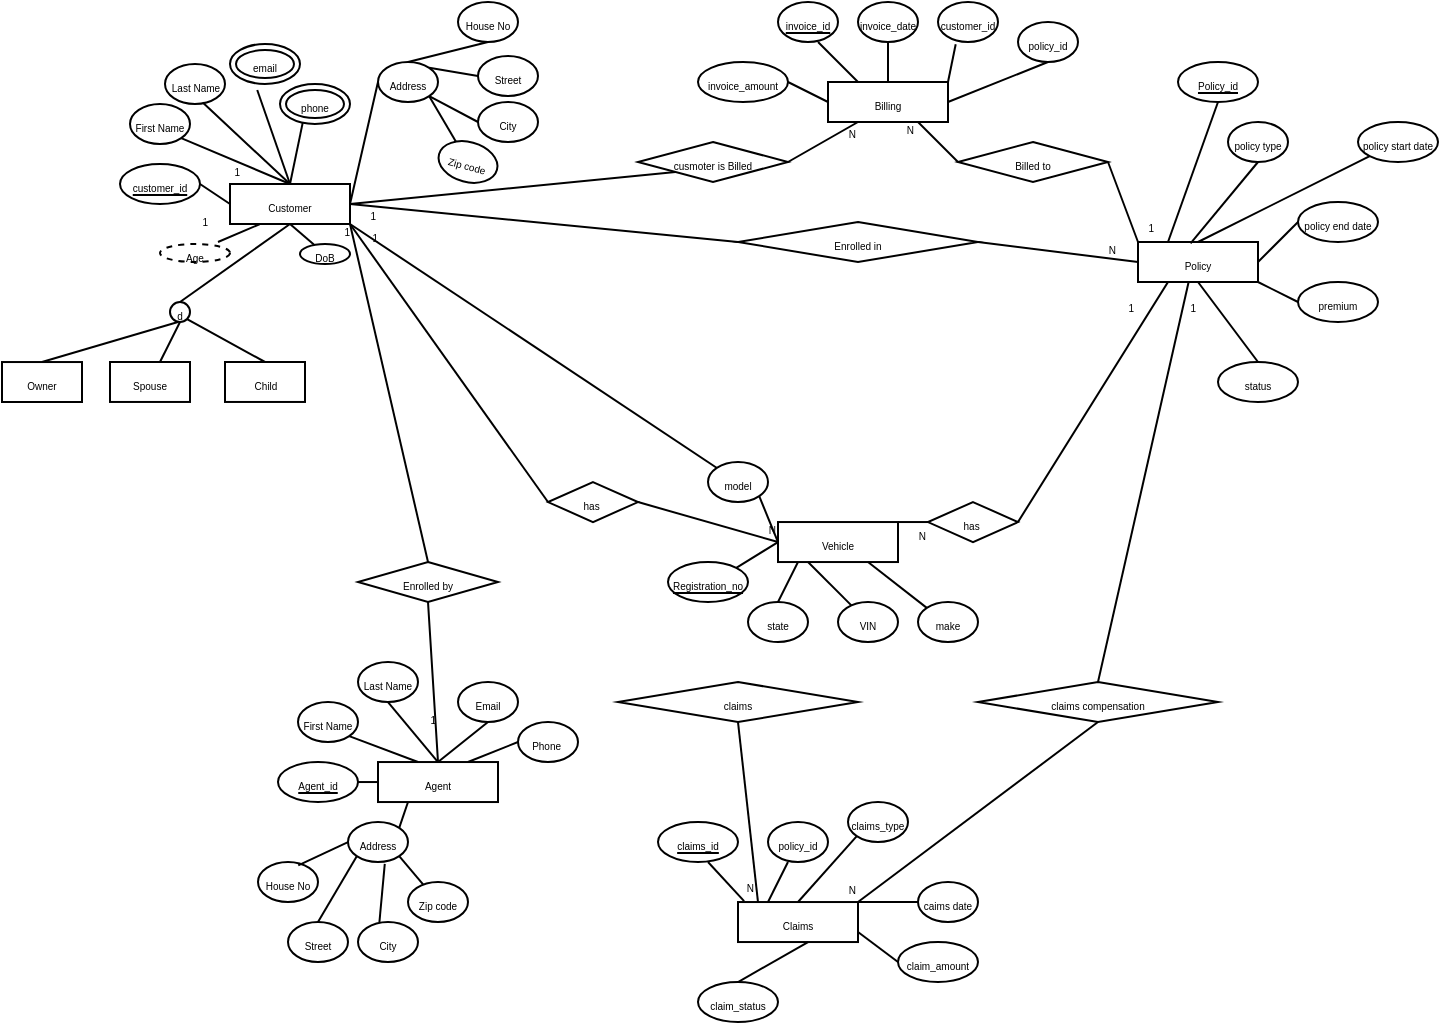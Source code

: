 <mxfile version="27.0.5">
  <diagram name="Page-1" id="OjlYLiDqfQupx79TXul4">
    <mxGraphModel dx="1432" dy="346" grid="1" gridSize="10" guides="1" tooltips="1" connect="1" arrows="1" fold="1" page="1" pageScale="1" pageWidth="850" pageHeight="1100" math="0" shadow="0">
      <root>
        <mxCell id="0" />
        <mxCell id="1" parent="0" />
        <mxCell id="4vMpr_41CA_hvpr1hlCl-1" value="&lt;font style=&quot;font-size: 5px;&quot;&gt;Customer&lt;/font&gt;" style="whiteSpace=wrap;html=1;align=center;" parent="1" vertex="1">
          <mxGeometry x="-14" y="101" width="60" height="20" as="geometry" />
        </mxCell>
        <mxCell id="4vMpr_41CA_hvpr1hlCl-2" value="&lt;font style=&quot;font-size: 5px;&quot;&gt;First Name&lt;/font&gt;" style="ellipse;whiteSpace=wrap;html=1;align=center;" parent="1" vertex="1">
          <mxGeometry x="-64" y="61" width="30" height="20" as="geometry" />
        </mxCell>
        <mxCell id="4vMpr_41CA_hvpr1hlCl-4" value="" style="endArrow=none;html=1;rounded=0;exitX=1;exitY=1;exitDx=0;exitDy=0;entryX=0.5;entryY=0;entryDx=0;entryDy=0;" parent="1" source="4vMpr_41CA_hvpr1hlCl-2" target="4vMpr_41CA_hvpr1hlCl-1" edge="1">
          <mxGeometry relative="1" as="geometry">
            <mxPoint x="156" y="111" as="sourcePoint" />
            <mxPoint x="316" y="111" as="targetPoint" />
          </mxGeometry>
        </mxCell>
        <mxCell id="4vMpr_41CA_hvpr1hlCl-5" value="&lt;font style=&quot;font-size: 5px;&quot;&gt;Last Name&lt;/font&gt;" style="ellipse;whiteSpace=wrap;html=1;align=center;" parent="1" vertex="1">
          <mxGeometry x="-46.5" y="41" width="30" height="20" as="geometry" />
        </mxCell>
        <mxCell id="4vMpr_41CA_hvpr1hlCl-8" value="&lt;font style=&quot;font-size: 5px;&quot;&gt;Address&lt;/font&gt;" style="ellipse;whiteSpace=wrap;html=1;align=center;" parent="1" vertex="1">
          <mxGeometry x="60" y="40" width="30" height="20" as="geometry" />
        </mxCell>
        <mxCell id="4vMpr_41CA_hvpr1hlCl-9" value="" style="endArrow=none;html=1;rounded=0;exitX=0.629;exitY=0.964;exitDx=0;exitDy=0;exitPerimeter=0;" parent="1" source="4vMpr_41CA_hvpr1hlCl-5" edge="1">
          <mxGeometry relative="1" as="geometry">
            <mxPoint x="11" y="81" as="sourcePoint" />
            <mxPoint x="16" y="101" as="targetPoint" />
          </mxGeometry>
        </mxCell>
        <mxCell id="4vMpr_41CA_hvpr1hlCl-11" value="" style="endArrow=none;html=1;rounded=0;exitX=0.389;exitY=1.15;exitDx=0;exitDy=0;exitPerimeter=0;entryX=0.5;entryY=0;entryDx=0;entryDy=0;" parent="1" source="4vMpr_41CA_hvpr1hlCl-116" target="4vMpr_41CA_hvpr1hlCl-1" edge="1">
          <mxGeometry relative="1" as="geometry">
            <mxPoint x="13.12" y="73.06" as="sourcePoint" />
            <mxPoint x="26" y="111" as="targetPoint" />
          </mxGeometry>
        </mxCell>
        <mxCell id="4vMpr_41CA_hvpr1hlCl-12" value="" style="endArrow=none;html=1;rounded=0;exitX=0.336;exitY=0.871;exitDx=0;exitDy=0;entryX=0.5;entryY=0;entryDx=0;entryDy=0;exitPerimeter=0;" parent="1" source="4vMpr_41CA_hvpr1hlCl-117" target="4vMpr_41CA_hvpr1hlCl-1" edge="1">
          <mxGeometry relative="1" as="geometry">
            <mxPoint x="30.31" y="88.015" as="sourcePoint" />
            <mxPoint x="26" y="111" as="targetPoint" />
          </mxGeometry>
        </mxCell>
        <mxCell id="4vMpr_41CA_hvpr1hlCl-13" value="" style="endArrow=none;html=1;rounded=0;exitX=0;exitY=0.5;exitDx=0;exitDy=0;entryX=1;entryY=0.5;entryDx=0;entryDy=0;" parent="1" source="4vMpr_41CA_hvpr1hlCl-8" target="4vMpr_41CA_hvpr1hlCl-1" edge="1">
          <mxGeometry relative="1" as="geometry">
            <mxPoint x="55.33" y="52.6" as="sourcePoint" />
            <mxPoint x="36" y="121" as="targetPoint" />
          </mxGeometry>
        </mxCell>
        <mxCell id="4vMpr_41CA_hvpr1hlCl-14" value="&lt;font style=&quot;font-size: 5px;&quot;&gt;DoB&lt;/font&gt;" style="ellipse;whiteSpace=wrap;html=1;align=center;" parent="1" vertex="1">
          <mxGeometry x="21" y="131" width="25" height="10" as="geometry" />
        </mxCell>
        <mxCell id="4vMpr_41CA_hvpr1hlCl-15" value="" style="endArrow=none;html=1;rounded=0;entryX=0.5;entryY=1;entryDx=0;entryDy=0;" parent="1" source="4vMpr_41CA_hvpr1hlCl-14" target="4vMpr_41CA_hvpr1hlCl-1" edge="1">
          <mxGeometry relative="1" as="geometry">
            <mxPoint x="48" y="73" as="sourcePoint" />
            <mxPoint x="26" y="111" as="targetPoint" />
          </mxGeometry>
        </mxCell>
        <mxCell id="4vMpr_41CA_hvpr1hlCl-17" value="&lt;font style=&quot;font-size: 5px;&quot;&gt;Age&lt;/font&gt;" style="ellipse;whiteSpace=wrap;html=1;align=center;dashed=1;" parent="1" vertex="1">
          <mxGeometry x="-49" y="131" width="35" height="9" as="geometry" />
        </mxCell>
        <mxCell id="4vMpr_41CA_hvpr1hlCl-18" value="" style="endArrow=none;html=1;rounded=0;exitX=0.25;exitY=1;exitDx=0;exitDy=0;" parent="1" source="4vMpr_41CA_hvpr1hlCl-1" edge="1">
          <mxGeometry relative="1" as="geometry">
            <mxPoint x="156" y="111" as="sourcePoint" />
            <mxPoint x="-20" y="130" as="targetPoint" />
          </mxGeometry>
        </mxCell>
        <mxCell id="4vMpr_41CA_hvpr1hlCl-19" value="&lt;font style=&quot;font-size: 5px;&quot;&gt;Policy&lt;/font&gt;" style="whiteSpace=wrap;html=1;align=center;" parent="1" vertex="1">
          <mxGeometry x="440" y="130" width="60" height="20" as="geometry" />
        </mxCell>
        <mxCell id="4vMpr_41CA_hvpr1hlCl-22" value="" style="endArrow=none;html=1;rounded=0;exitX=0;exitY=0.5;exitDx=0;exitDy=0;entryX=1;entryY=0.5;entryDx=0;entryDy=0;" parent="1" source="4vMpr_41CA_hvpr1hlCl-1" target="4vMpr_41CA_hvpr1hlCl-114" edge="1">
          <mxGeometry relative="1" as="geometry">
            <mxPoint x="90" y="78" as="sourcePoint" />
            <mxPoint x="-19.0" y="101" as="targetPoint" />
          </mxGeometry>
        </mxCell>
        <mxCell id="4vMpr_41CA_hvpr1hlCl-23" value="&lt;font style=&quot;font-size: 5px;&quot;&gt;House No&lt;/font&gt;" style="ellipse;whiteSpace=wrap;html=1;align=center;" parent="1" vertex="1">
          <mxGeometry x="100" y="10" width="30" height="20" as="geometry" />
        </mxCell>
        <mxCell id="4vMpr_41CA_hvpr1hlCl-24" value="&lt;font style=&quot;font-size: 5px;&quot;&gt;Street&lt;/font&gt;" style="ellipse;whiteSpace=wrap;html=1;align=center;" parent="1" vertex="1">
          <mxGeometry x="110" y="37" width="30" height="20" as="geometry" />
        </mxCell>
        <mxCell id="4vMpr_41CA_hvpr1hlCl-26" value="&lt;font style=&quot;font-size: 5px;&quot;&gt;City&lt;/font&gt;" style="ellipse;whiteSpace=wrap;html=1;align=center;" parent="1" vertex="1">
          <mxGeometry x="110" y="60" width="30" height="20" as="geometry" />
        </mxCell>
        <mxCell id="4vMpr_41CA_hvpr1hlCl-27" value="&lt;font style=&quot;font-size: 5px;&quot;&gt;Zip code&lt;/font&gt;" style="ellipse;whiteSpace=wrap;html=1;align=center;rotation=15;" parent="1" vertex="1">
          <mxGeometry x="90" y="80" width="30" height="20" as="geometry" />
        </mxCell>
        <mxCell id="4vMpr_41CA_hvpr1hlCl-28" value="" style="endArrow=none;html=1;rounded=0;exitX=0.5;exitY=1;exitDx=0;exitDy=0;entryX=0.5;entryY=0;entryDx=0;entryDy=0;" parent="1" source="4vMpr_41CA_hvpr1hlCl-23" target="4vMpr_41CA_hvpr1hlCl-8" edge="1">
          <mxGeometry relative="1" as="geometry">
            <mxPoint x="160" y="90" as="sourcePoint" />
            <mxPoint x="120" y="100" as="targetPoint" />
          </mxGeometry>
        </mxCell>
        <mxCell id="4vMpr_41CA_hvpr1hlCl-29" value="" style="endArrow=none;html=1;rounded=0;exitX=0;exitY=0.5;exitDx=0;exitDy=0;entryX=1;entryY=0;entryDx=0;entryDy=0;" parent="1" source="4vMpr_41CA_hvpr1hlCl-24" target="4vMpr_41CA_hvpr1hlCl-8" edge="1">
          <mxGeometry relative="1" as="geometry">
            <mxPoint x="150" y="70" as="sourcePoint" />
            <mxPoint x="130" y="110" as="targetPoint" />
          </mxGeometry>
        </mxCell>
        <mxCell id="4vMpr_41CA_hvpr1hlCl-30" value="" style="endArrow=none;html=1;rounded=0;exitX=0;exitY=0.5;exitDx=0;exitDy=0;entryX=1;entryY=1;entryDx=0;entryDy=0;" parent="1" source="4vMpr_41CA_hvpr1hlCl-26" target="4vMpr_41CA_hvpr1hlCl-8" edge="1">
          <mxGeometry relative="1" as="geometry">
            <mxPoint x="160" y="100" as="sourcePoint" />
            <mxPoint x="140" y="120" as="targetPoint" />
          </mxGeometry>
        </mxCell>
        <mxCell id="4vMpr_41CA_hvpr1hlCl-31" value="" style="endArrow=none;html=1;rounded=0;entryX=1;entryY=1;entryDx=0;entryDy=0;" parent="1" source="4vMpr_41CA_hvpr1hlCl-27" target="4vMpr_41CA_hvpr1hlCl-8" edge="1">
          <mxGeometry relative="1" as="geometry">
            <mxPoint x="160" y="130" as="sourcePoint" />
            <mxPoint x="120" y="80" as="targetPoint" />
          </mxGeometry>
        </mxCell>
        <mxCell id="4vMpr_41CA_hvpr1hlCl-32" value="&lt;font style=&quot;font-size: 5px;&quot;&gt;policy type&lt;/font&gt;" style="ellipse;whiteSpace=wrap;html=1;align=center;" parent="1" vertex="1">
          <mxGeometry x="485" y="70" width="30" height="20" as="geometry" />
        </mxCell>
        <mxCell id="4vMpr_41CA_hvpr1hlCl-33" value="&lt;font style=&quot;font-size: 5px;&quot;&gt;policy start date&lt;/font&gt;" style="ellipse;whiteSpace=wrap;html=1;align=center;" parent="1" vertex="1">
          <mxGeometry x="550" y="70" width="40" height="20" as="geometry" />
        </mxCell>
        <mxCell id="4vMpr_41CA_hvpr1hlCl-34" value="&lt;font style=&quot;font-size: 5px;&quot;&gt;policy end date&lt;/font&gt;" style="ellipse;whiteSpace=wrap;html=1;align=center;" parent="1" vertex="1">
          <mxGeometry x="520" y="110" width="40" height="20" as="geometry" />
        </mxCell>
        <mxCell id="4vMpr_41CA_hvpr1hlCl-35" value="&lt;font style=&quot;font-size: 5px;&quot;&gt;premium&lt;/font&gt;" style="ellipse;whiteSpace=wrap;html=1;align=center;" parent="1" vertex="1">
          <mxGeometry x="520" y="150" width="40" height="20" as="geometry" />
        </mxCell>
        <mxCell id="4vMpr_41CA_hvpr1hlCl-36" value="&lt;font style=&quot;font-size: 5px;&quot;&gt;status&lt;/font&gt;" style="ellipse;whiteSpace=wrap;html=1;align=center;" parent="1" vertex="1">
          <mxGeometry x="480" y="190" width="40" height="20" as="geometry" />
        </mxCell>
        <mxCell id="4vMpr_41CA_hvpr1hlCl-38" value="&lt;font style=&quot;font-size: 5px;&quot;&gt;Enrolled in&lt;/font&gt;" style="shape=rhombus;perimeter=rhombusPerimeter;whiteSpace=wrap;html=1;align=center;" parent="1" vertex="1">
          <mxGeometry x="240" y="120" width="120" height="20" as="geometry" />
        </mxCell>
        <mxCell id="4vMpr_41CA_hvpr1hlCl-41" value="" style="endArrow=none;html=1;rounded=0;exitX=1;exitY=0.5;exitDx=0;exitDy=0;entryX=0;entryY=0.5;entryDx=0;entryDy=0;" parent="1" source="4vMpr_41CA_hvpr1hlCl-38" target="4vMpr_41CA_hvpr1hlCl-19" edge="1">
          <mxGeometry relative="1" as="geometry">
            <mxPoint x="220" y="120" as="sourcePoint" />
            <mxPoint x="380" y="120" as="targetPoint" />
          </mxGeometry>
        </mxCell>
        <mxCell id="4vMpr_41CA_hvpr1hlCl-42" value="&lt;font style=&quot;font-size: 5px;&quot;&gt;1&lt;/font&gt;" style="resizable=0;html=1;whiteSpace=wrap;align=right;verticalAlign=bottom;" parent="4vMpr_41CA_hvpr1hlCl-41" connectable="0" vertex="1">
          <mxGeometry x="1" relative="1" as="geometry">
            <mxPoint y="30" as="offset" />
          </mxGeometry>
        </mxCell>
        <mxCell id="4vMpr_41CA_hvpr1hlCl-47" value="" style="endArrow=none;html=1;rounded=0;entryX=1;entryY=0.5;entryDx=0;entryDy=0;exitX=0;exitY=0.5;exitDx=0;exitDy=0;" parent="1" source="4vMpr_41CA_hvpr1hlCl-38" target="4vMpr_41CA_hvpr1hlCl-1" edge="1">
          <mxGeometry relative="1" as="geometry">
            <mxPoint x="220" y="120" as="sourcePoint" />
            <mxPoint x="380" y="120" as="targetPoint" />
          </mxGeometry>
        </mxCell>
        <mxCell id="4vMpr_41CA_hvpr1hlCl-48" value="&lt;font style=&quot;font-size: 5px;&quot;&gt;1&lt;/font&gt;" style="resizable=0;html=1;whiteSpace=wrap;align=right;verticalAlign=bottom;" parent="4vMpr_41CA_hvpr1hlCl-47" connectable="0" vertex="1">
          <mxGeometry x="1" relative="1" as="geometry">
            <mxPoint x="15" y="13" as="offset" />
          </mxGeometry>
        </mxCell>
        <mxCell id="4vMpr_41CA_hvpr1hlCl-49" value="" style="endArrow=none;html=1;rounded=0;entryX=0.25;entryY=0;entryDx=0;entryDy=0;exitX=0.5;exitY=1;exitDx=0;exitDy=0;" parent="1" source="4vMpr_41CA_hvpr1hlCl-111" target="4vMpr_41CA_hvpr1hlCl-19" edge="1">
          <mxGeometry relative="1" as="geometry">
            <mxPoint x="415" y="100" as="sourcePoint" />
            <mxPoint x="180" y="90" as="targetPoint" />
          </mxGeometry>
        </mxCell>
        <mxCell id="4vMpr_41CA_hvpr1hlCl-50" value="" style="endArrow=none;html=1;rounded=0;entryX=0.438;entryY=0.034;entryDx=0;entryDy=0;exitX=0.5;exitY=1;exitDx=0;exitDy=0;entryPerimeter=0;" parent="1" source="4vMpr_41CA_hvpr1hlCl-32" target="4vMpr_41CA_hvpr1hlCl-19" edge="1">
          <mxGeometry relative="1" as="geometry">
            <mxPoint x="425" y="110" as="sourcePoint" />
            <mxPoint x="465" y="140" as="targetPoint" />
          </mxGeometry>
        </mxCell>
        <mxCell id="4vMpr_41CA_hvpr1hlCl-51" value="" style="endArrow=none;html=1;rounded=0;entryX=0.5;entryY=0;entryDx=0;entryDy=0;exitX=0;exitY=1;exitDx=0;exitDy=0;" parent="1" source="4vMpr_41CA_hvpr1hlCl-33" target="4vMpr_41CA_hvpr1hlCl-19" edge="1">
          <mxGeometry relative="1" as="geometry">
            <mxPoint x="435" y="120" as="sourcePoint" />
            <mxPoint x="475" y="150" as="targetPoint" />
          </mxGeometry>
        </mxCell>
        <mxCell id="4vMpr_41CA_hvpr1hlCl-52" value="" style="endArrow=none;html=1;rounded=0;exitX=0;exitY=0.5;exitDx=0;exitDy=0;" parent="1" source="4vMpr_41CA_hvpr1hlCl-34" edge="1">
          <mxGeometry relative="1" as="geometry">
            <mxPoint x="445" y="130" as="sourcePoint" />
            <mxPoint x="500" y="140" as="targetPoint" />
          </mxGeometry>
        </mxCell>
        <mxCell id="4vMpr_41CA_hvpr1hlCl-53" value="" style="endArrow=none;html=1;rounded=0;exitX=0;exitY=0.5;exitDx=0;exitDy=0;entryX=1;entryY=1;entryDx=0;entryDy=0;" parent="1" source="4vMpr_41CA_hvpr1hlCl-35" target="4vMpr_41CA_hvpr1hlCl-19" edge="1">
          <mxGeometry relative="1" as="geometry">
            <mxPoint x="530" y="130" as="sourcePoint" />
            <mxPoint x="510" y="150" as="targetPoint" />
          </mxGeometry>
        </mxCell>
        <mxCell id="4vMpr_41CA_hvpr1hlCl-54" value="" style="endArrow=none;html=1;rounded=0;exitX=0.5;exitY=1;exitDx=0;exitDy=0;entryX=0.5;entryY=0;entryDx=0;entryDy=0;" parent="1" source="4vMpr_41CA_hvpr1hlCl-19" target="4vMpr_41CA_hvpr1hlCl-36" edge="1">
          <mxGeometry relative="1" as="geometry">
            <mxPoint x="470" y="250.02" as="sourcePoint" />
            <mxPoint x="500" y="290.02" as="targetPoint" />
          </mxGeometry>
        </mxCell>
        <mxCell id="4vMpr_41CA_hvpr1hlCl-55" value="&lt;font style=&quot;font-size: 5px;&quot;&gt;Claims&lt;/font&gt;" style="whiteSpace=wrap;html=1;align=center;" parent="1" vertex="1">
          <mxGeometry x="240" y="460.02" width="60" height="20" as="geometry" />
        </mxCell>
        <mxCell id="4vMpr_41CA_hvpr1hlCl-57" value="" style="endArrow=none;html=1;rounded=0;exitX=0.051;exitY=-0.024;exitDx=0;exitDy=0;entryX=0.5;entryY=1;entryDx=0;entryDy=0;exitPerimeter=0;" parent="1" source="4vMpr_41CA_hvpr1hlCl-55" edge="1">
          <mxGeometry relative="1" as="geometry">
            <mxPoint x="92" y="252.02" as="sourcePoint" />
            <mxPoint x="225" y="440.02" as="targetPoint" />
          </mxGeometry>
        </mxCell>
        <mxCell id="4vMpr_41CA_hvpr1hlCl-58" value="&lt;font style=&quot;font-size: 5px;&quot;&gt;policy_id&lt;/font&gt;" style="ellipse;whiteSpace=wrap;html=1;align=center;" parent="1" vertex="1">
          <mxGeometry x="255" y="420.02" width="30" height="20" as="geometry" />
        </mxCell>
        <mxCell id="4vMpr_41CA_hvpr1hlCl-59" value="&lt;font style=&quot;font-size: 5px;&quot;&gt;claims_type&lt;/font&gt;" style="ellipse;whiteSpace=wrap;html=1;align=center;" parent="1" vertex="1">
          <mxGeometry x="295" y="410.02" width="30" height="20" as="geometry" />
        </mxCell>
        <mxCell id="4vMpr_41CA_hvpr1hlCl-60" value="&lt;font style=&quot;font-size: 5px;&quot;&gt;caims date&lt;/font&gt;" style="ellipse;whiteSpace=wrap;html=1;align=center;" parent="1" vertex="1">
          <mxGeometry x="330" y="450.02" width="30" height="20" as="geometry" />
        </mxCell>
        <mxCell id="4vMpr_41CA_hvpr1hlCl-61" value="&lt;font style=&quot;font-size: 5px;&quot;&gt;claim_amount&lt;/font&gt;" style="ellipse;whiteSpace=wrap;html=1;align=center;" parent="1" vertex="1">
          <mxGeometry x="320" y="480.02" width="40" height="20" as="geometry" />
        </mxCell>
        <mxCell id="4vMpr_41CA_hvpr1hlCl-62" value="&lt;span style=&quot;font-size: 5px;&quot;&gt;claim_status&lt;/span&gt;" style="ellipse;whiteSpace=wrap;html=1;align=center;" parent="1" vertex="1">
          <mxGeometry x="220" y="500.02" width="40" height="20" as="geometry" />
        </mxCell>
        <mxCell id="4vMpr_41CA_hvpr1hlCl-63" value="" style="endArrow=none;html=1;rounded=0;exitX=0.25;exitY=0;exitDx=0;exitDy=0;entryX=0.333;entryY=1;entryDx=0;entryDy=0;entryPerimeter=0;" parent="1" source="4vMpr_41CA_hvpr1hlCl-55" target="4vMpr_41CA_hvpr1hlCl-58" edge="1">
          <mxGeometry relative="1" as="geometry">
            <mxPoint x="265" y="470.02" as="sourcePoint" />
            <mxPoint x="235" y="440.02" as="targetPoint" />
          </mxGeometry>
        </mxCell>
        <mxCell id="4vMpr_41CA_hvpr1hlCl-64" value="" style="endArrow=none;html=1;rounded=0;exitX=0.5;exitY=0;exitDx=0;exitDy=0;entryX=0;entryY=1;entryDx=0;entryDy=0;" parent="1" source="4vMpr_41CA_hvpr1hlCl-55" target="4vMpr_41CA_hvpr1hlCl-59" edge="1">
          <mxGeometry relative="1" as="geometry">
            <mxPoint x="275" y="480.02" as="sourcePoint" />
            <mxPoint x="245" y="450.02" as="targetPoint" />
          </mxGeometry>
        </mxCell>
        <mxCell id="4vMpr_41CA_hvpr1hlCl-65" value="" style="endArrow=none;html=1;rounded=0;exitX=1;exitY=0;exitDx=0;exitDy=0;entryX=0;entryY=0.5;entryDx=0;entryDy=0;" parent="1" source="4vMpr_41CA_hvpr1hlCl-55" target="4vMpr_41CA_hvpr1hlCl-60" edge="1">
          <mxGeometry relative="1" as="geometry">
            <mxPoint x="285" y="490.02" as="sourcePoint" />
            <mxPoint x="255" y="460.02" as="targetPoint" />
          </mxGeometry>
        </mxCell>
        <mxCell id="4vMpr_41CA_hvpr1hlCl-66" value="" style="endArrow=none;html=1;rounded=0;exitX=0;exitY=0.5;exitDx=0;exitDy=0;entryX=1;entryY=0.75;entryDx=0;entryDy=0;" parent="1" source="4vMpr_41CA_hvpr1hlCl-61" target="4vMpr_41CA_hvpr1hlCl-55" edge="1">
          <mxGeometry relative="1" as="geometry">
            <mxPoint x="330.0" y="480.02" as="sourcePoint" />
            <mxPoint x="265" y="470.02" as="targetPoint" />
          </mxGeometry>
        </mxCell>
        <mxCell id="4vMpr_41CA_hvpr1hlCl-67" value="" style="endArrow=none;html=1;rounded=0;exitX=0.5;exitY=0;exitDx=0;exitDy=0;entryX=0.5;entryY=1;entryDx=0;entryDy=0;" parent="1" source="4vMpr_41CA_hvpr1hlCl-62" edge="1">
          <mxGeometry relative="1" as="geometry">
            <mxPoint x="305" y="510.02" as="sourcePoint" />
            <mxPoint x="275" y="480.02" as="targetPoint" />
          </mxGeometry>
        </mxCell>
        <mxCell id="4vMpr_41CA_hvpr1hlCl-68" value="&lt;font style=&quot;font-size: 5px;&quot;&gt;Agent&lt;/font&gt;" style="whiteSpace=wrap;html=1;align=center;" parent="1" vertex="1">
          <mxGeometry x="60" y="390.02" width="60" height="20" as="geometry" />
        </mxCell>
        <mxCell id="4vMpr_41CA_hvpr1hlCl-70" value="&lt;font style=&quot;font-size: 5px;&quot;&gt;First Name&lt;/font&gt;" style="ellipse;whiteSpace=wrap;html=1;align=center;" parent="1" vertex="1">
          <mxGeometry x="20" y="360.02" width="30" height="20" as="geometry" />
        </mxCell>
        <mxCell id="4vMpr_41CA_hvpr1hlCl-71" value="&lt;font style=&quot;font-size: 5px;&quot;&gt;Last Name&lt;/font&gt;" style="ellipse;whiteSpace=wrap;html=1;align=center;" parent="1" vertex="1">
          <mxGeometry x="50" y="340.02" width="30" height="20" as="geometry" />
        </mxCell>
        <mxCell id="4vMpr_41CA_hvpr1hlCl-72" value="&lt;font style=&quot;font-size: 5px;&quot;&gt;Email&lt;/font&gt;" style="ellipse;whiteSpace=wrap;html=1;align=center;" parent="1" vertex="1">
          <mxGeometry x="100" y="350.02" width="30" height="20" as="geometry" />
        </mxCell>
        <mxCell id="4vMpr_41CA_hvpr1hlCl-73" value="&lt;font style=&quot;font-size: 5px;&quot;&gt;Phone&amp;nbsp;&lt;/font&gt;" style="ellipse;whiteSpace=wrap;html=1;align=center;" parent="1" vertex="1">
          <mxGeometry x="130" y="370.02" width="30" height="20" as="geometry" />
        </mxCell>
        <mxCell id="4vMpr_41CA_hvpr1hlCl-74" value="&lt;font style=&quot;font-size: 5px;&quot;&gt;Address&lt;/font&gt;" style="ellipse;whiteSpace=wrap;html=1;align=center;" parent="1" vertex="1">
          <mxGeometry x="45" y="420.02" width="30" height="20" as="geometry" />
        </mxCell>
        <mxCell id="4vMpr_41CA_hvpr1hlCl-75" value="&lt;font style=&quot;font-size: 5px;&quot;&gt;House No&lt;/font&gt;" style="ellipse;whiteSpace=wrap;html=1;align=center;" parent="1" vertex="1">
          <mxGeometry y="440.02" width="30" height="20" as="geometry" />
        </mxCell>
        <mxCell id="4vMpr_41CA_hvpr1hlCl-76" value="&lt;font style=&quot;font-size: 5px;&quot;&gt;Street&lt;/font&gt;" style="ellipse;whiteSpace=wrap;html=1;align=center;" parent="1" vertex="1">
          <mxGeometry x="15" y="470.02" width="30" height="20" as="geometry" />
        </mxCell>
        <mxCell id="4vMpr_41CA_hvpr1hlCl-77" value="&lt;font style=&quot;font-size: 5px;&quot;&gt;City&lt;/font&gt;" style="ellipse;whiteSpace=wrap;html=1;align=center;" parent="1" vertex="1">
          <mxGeometry x="50" y="470.02" width="30" height="20" as="geometry" />
        </mxCell>
        <mxCell id="4vMpr_41CA_hvpr1hlCl-78" value="&lt;font style=&quot;font-size: 5px;&quot;&gt;Zip code&lt;/font&gt;" style="ellipse;whiteSpace=wrap;html=1;align=center;" parent="1" vertex="1">
          <mxGeometry x="75" y="450.02" width="30" height="20" as="geometry" />
        </mxCell>
        <mxCell id="4vMpr_41CA_hvpr1hlCl-80" value="" style="endArrow=none;html=1;rounded=0;entryX=0.75;entryY=0;entryDx=0;entryDy=0;exitX=0;exitY=0.5;exitDx=0;exitDy=0;" parent="1" source="4vMpr_41CA_hvpr1hlCl-73" target="4vMpr_41CA_hvpr1hlCl-68" edge="1">
          <mxGeometry relative="1" as="geometry">
            <mxPoint x="160" y="400.02" as="sourcePoint" />
            <mxPoint x="235" y="360.02" as="targetPoint" />
          </mxGeometry>
        </mxCell>
        <mxCell id="4vMpr_41CA_hvpr1hlCl-81" value="" style="endArrow=none;html=1;rounded=0;entryX=0.5;entryY=0;entryDx=0;entryDy=0;exitX=0.5;exitY=1;exitDx=0;exitDy=0;" parent="1" source="4vMpr_41CA_hvpr1hlCl-72" target="4vMpr_41CA_hvpr1hlCl-68" edge="1">
          <mxGeometry relative="1" as="geometry">
            <mxPoint x="148" y="371.02" as="sourcePoint" />
            <mxPoint x="115" y="400.02" as="targetPoint" />
          </mxGeometry>
        </mxCell>
        <mxCell id="4vMpr_41CA_hvpr1hlCl-82" value="" style="endArrow=none;html=1;rounded=0;entryX=0.5;entryY=0;entryDx=0;entryDy=0;exitX=0.5;exitY=1;exitDx=0;exitDy=0;" parent="1" source="4vMpr_41CA_hvpr1hlCl-71" target="4vMpr_41CA_hvpr1hlCl-68" edge="1">
          <mxGeometry relative="1" as="geometry">
            <mxPoint x="158" y="381.02" as="sourcePoint" />
            <mxPoint x="125" y="410.02" as="targetPoint" />
          </mxGeometry>
        </mxCell>
        <mxCell id="4vMpr_41CA_hvpr1hlCl-83" value="" style="endArrow=none;html=1;rounded=0;exitX=1;exitY=1;exitDx=0;exitDy=0;" parent="1" source="4vMpr_41CA_hvpr1hlCl-70" edge="1">
          <mxGeometry relative="1" as="geometry">
            <mxPoint x="168" y="391.02" as="sourcePoint" />
            <mxPoint x="80" y="390.02" as="targetPoint" />
          </mxGeometry>
        </mxCell>
        <mxCell id="4vMpr_41CA_hvpr1hlCl-84" value="" style="endArrow=none;html=1;rounded=0;exitX=1;exitY=0.5;exitDx=0;exitDy=0;entryX=0;entryY=0.5;entryDx=0;entryDy=0;" parent="1" target="4vMpr_41CA_hvpr1hlCl-68" edge="1">
          <mxGeometry relative="1" as="geometry">
            <mxPoint x="45.0" y="400.02" as="sourcePoint" />
            <mxPoint x="60" y="405.02" as="targetPoint" />
          </mxGeometry>
        </mxCell>
        <mxCell id="4vMpr_41CA_hvpr1hlCl-86" value="" style="endArrow=none;html=1;rounded=0;entryX=1;entryY=0;entryDx=0;entryDy=0;exitX=0.25;exitY=1;exitDx=0;exitDy=0;" parent="1" source="4vMpr_41CA_hvpr1hlCl-68" target="4vMpr_41CA_hvpr1hlCl-74" edge="1">
          <mxGeometry relative="1" as="geometry">
            <mxPoint x="188" y="411.02" as="sourcePoint" />
            <mxPoint x="155" y="440.02" as="targetPoint" />
          </mxGeometry>
        </mxCell>
        <mxCell id="4vMpr_41CA_hvpr1hlCl-87" value="" style="endArrow=none;html=1;rounded=0;exitX=1;exitY=1;exitDx=0;exitDy=0;" parent="1" source="4vMpr_41CA_hvpr1hlCl-74" target="4vMpr_41CA_hvpr1hlCl-78" edge="1">
          <mxGeometry relative="1" as="geometry">
            <mxPoint x="85" y="420.02" as="sourcePoint" />
            <mxPoint x="66" y="453.02" as="targetPoint" />
          </mxGeometry>
        </mxCell>
        <mxCell id="4vMpr_41CA_hvpr1hlCl-88" value="" style="endArrow=none;html=1;rounded=0;exitX=0.613;exitY=1.045;exitDx=0;exitDy=0;exitPerimeter=0;entryX=0.357;entryY=-0.001;entryDx=0;entryDy=0;entryPerimeter=0;" parent="1" source="4vMpr_41CA_hvpr1hlCl-74" target="4vMpr_41CA_hvpr1hlCl-77" edge="1">
          <mxGeometry relative="1" as="geometry">
            <mxPoint x="66" y="467.02" as="sourcePoint" />
            <mxPoint x="103" y="484.02" as="targetPoint" />
          </mxGeometry>
        </mxCell>
        <mxCell id="4vMpr_41CA_hvpr1hlCl-89" value="" style="endArrow=none;html=1;rounded=0;exitX=0;exitY=1;exitDx=0;exitDy=0;entryX=0.5;entryY=0;entryDx=0;entryDy=0;" parent="1" source="4vMpr_41CA_hvpr1hlCl-74" target="4vMpr_41CA_hvpr1hlCl-76" edge="1">
          <mxGeometry relative="1" as="geometry">
            <mxPoint x="76" y="477.02" as="sourcePoint" />
            <mxPoint x="113" y="494.02" as="targetPoint" />
          </mxGeometry>
        </mxCell>
        <mxCell id="4vMpr_41CA_hvpr1hlCl-90" value="" style="endArrow=none;html=1;rounded=0;exitX=0;exitY=0.5;exitDx=0;exitDy=0;entryX=0.671;entryY=0.085;entryDx=0;entryDy=0;entryPerimeter=0;" parent="1" source="4vMpr_41CA_hvpr1hlCl-74" target="4vMpr_41CA_hvpr1hlCl-75" edge="1">
          <mxGeometry relative="1" as="geometry">
            <mxPoint x="86" y="487.02" as="sourcePoint" />
            <mxPoint x="30" y="450.02" as="targetPoint" />
          </mxGeometry>
        </mxCell>
        <mxCell id="4vMpr_41CA_hvpr1hlCl-91" value="&lt;font style=&quot;font-size: 5px;&quot;&gt;Enrolled by&lt;/font&gt;" style="shape=rhombus;perimeter=rhombusPerimeter;whiteSpace=wrap;html=1;align=center;" parent="1" vertex="1">
          <mxGeometry x="50" y="290.02" width="70" height="20" as="geometry" />
        </mxCell>
        <mxCell id="4vMpr_41CA_hvpr1hlCl-92" value="" style="endArrow=none;html=1;rounded=0;exitX=0.5;exitY=0;exitDx=0;exitDy=0;entryX=1;entryY=1;entryDx=0;entryDy=0;" parent="1" source="4vMpr_41CA_hvpr1hlCl-91" target="4vMpr_41CA_hvpr1hlCl-1" edge="1">
          <mxGeometry relative="1" as="geometry">
            <mxPoint x="250" y="140" as="sourcePoint" />
            <mxPoint x="80" y="130" as="targetPoint" />
          </mxGeometry>
        </mxCell>
        <mxCell id="4vMpr_41CA_hvpr1hlCl-93" value="&lt;font style=&quot;font-size: 5px;&quot;&gt;1&lt;/font&gt;" style="resizable=0;html=1;whiteSpace=wrap;align=right;verticalAlign=bottom;" parent="4vMpr_41CA_hvpr1hlCl-92" connectable="0" vertex="1">
          <mxGeometry x="1" relative="1" as="geometry">
            <mxPoint x="-69" y="6" as="offset" />
          </mxGeometry>
        </mxCell>
        <mxCell id="4vMpr_41CA_hvpr1hlCl-94" value="" style="endArrow=none;html=1;rounded=0;exitX=0.5;exitY=0;exitDx=0;exitDy=0;" parent="1" source="4vMpr_41CA_hvpr1hlCl-68" edge="1">
          <mxGeometry relative="1" as="geometry">
            <mxPoint x="90" y="370.02" as="sourcePoint" />
            <mxPoint x="85" y="310.02" as="targetPoint" />
          </mxGeometry>
        </mxCell>
        <mxCell id="4vMpr_41CA_hvpr1hlCl-95" value="&lt;font style=&quot;font-size: 5px;&quot;&gt;1&lt;/font&gt;&lt;div&gt;&lt;br&gt;&lt;/div&gt;" style="resizable=0;html=1;whiteSpace=wrap;align=right;verticalAlign=bottom;" parent="4vMpr_41CA_hvpr1hlCl-94" connectable="0" vertex="1">
          <mxGeometry x="1" relative="1" as="geometry">
            <mxPoint x="5" y="80" as="offset" />
          </mxGeometry>
        </mxCell>
        <mxCell id="4vMpr_41CA_hvpr1hlCl-98" value="&lt;font style=&quot;font-size: 5px;&quot;&gt;claims&lt;/font&gt;" style="shape=rhombus;perimeter=rhombusPerimeter;whiteSpace=wrap;html=1;align=center;" parent="1" vertex="1">
          <mxGeometry x="180" y="350.02" width="120" height="20" as="geometry" />
        </mxCell>
        <mxCell id="4vMpr_41CA_hvpr1hlCl-100" value="" style="endArrow=none;html=1;rounded=0;exitX=0.5;exitY=1;exitDx=0;exitDy=0;" parent="1" source="4vMpr_41CA_hvpr1hlCl-98" edge="1">
          <mxGeometry relative="1" as="geometry">
            <mxPoint x="370" y="240.02" as="sourcePoint" />
            <mxPoint x="250" y="460.02" as="targetPoint" />
          </mxGeometry>
        </mxCell>
        <mxCell id="4vMpr_41CA_hvpr1hlCl-101" value="&lt;font style=&quot;font-size: 5px;&quot;&gt;N&lt;/font&gt;" style="resizable=0;html=1;whiteSpace=wrap;align=right;verticalAlign=bottom;" parent="4vMpr_41CA_hvpr1hlCl-100" connectable="0" vertex="1">
          <mxGeometry x="1" relative="1" as="geometry" />
        </mxCell>
        <mxCell id="4vMpr_41CA_hvpr1hlCl-104" value="" style="endArrow=none;html=1;rounded=0;exitX=0.5;exitY=0;exitDx=0;exitDy=0;entryX=1;entryY=1;entryDx=0;entryDy=0;" parent="1" target="4vMpr_41CA_hvpr1hlCl-1" edge="1">
          <mxGeometry relative="1" as="geometry">
            <mxPoint x="240" y="250" as="sourcePoint" />
            <mxPoint x="235" y="190" as="targetPoint" />
          </mxGeometry>
        </mxCell>
        <mxCell id="4vMpr_41CA_hvpr1hlCl-105" value="&lt;font style=&quot;font-size: 5px;&quot;&gt;1&lt;/font&gt;" style="resizable=0;html=1;whiteSpace=wrap;align=right;verticalAlign=bottom;" parent="4vMpr_41CA_hvpr1hlCl-104" connectable="0" vertex="1">
          <mxGeometry x="1" relative="1" as="geometry">
            <mxPoint x="2" y="11" as="offset" />
          </mxGeometry>
        </mxCell>
        <mxCell id="4vMpr_41CA_hvpr1hlCl-106" value="&lt;font style=&quot;font-size: 5px;&quot;&gt;claims compensation&lt;/font&gt;" style="shape=rhombus;perimeter=rhombusPerimeter;whiteSpace=wrap;html=1;align=center;" parent="1" vertex="1">
          <mxGeometry x="360" y="350.02" width="120" height="20" as="geometry" />
        </mxCell>
        <mxCell id="4vMpr_41CA_hvpr1hlCl-107" value="" style="endArrow=none;html=1;rounded=0;exitX=0.5;exitY=1;exitDx=0;exitDy=0;" parent="1" source="4vMpr_41CA_hvpr1hlCl-106" edge="1">
          <mxGeometry relative="1" as="geometry">
            <mxPoint x="370" y="240.02" as="sourcePoint" />
            <mxPoint x="300" y="460.02" as="targetPoint" />
          </mxGeometry>
        </mxCell>
        <mxCell id="4vMpr_41CA_hvpr1hlCl-108" value="&lt;font style=&quot;font-size: 5px;&quot;&gt;N&lt;/font&gt;" style="resizable=0;html=1;whiteSpace=wrap;align=right;verticalAlign=bottom;" parent="4vMpr_41CA_hvpr1hlCl-107" connectable="0" vertex="1">
          <mxGeometry x="1" relative="1" as="geometry" />
        </mxCell>
        <mxCell id="4vMpr_41CA_hvpr1hlCl-109" value="" style="endArrow=none;html=1;rounded=0;entryX=0.421;entryY=1.014;entryDx=0;entryDy=0;exitX=0.5;exitY=0;exitDx=0;exitDy=0;entryPerimeter=0;" parent="1" source="4vMpr_41CA_hvpr1hlCl-106" target="4vMpr_41CA_hvpr1hlCl-19" edge="1">
          <mxGeometry relative="1" as="geometry">
            <mxPoint x="250" y="240.02" as="sourcePoint" />
            <mxPoint x="440" y="250.02" as="targetPoint" />
          </mxGeometry>
        </mxCell>
        <mxCell id="4vMpr_41CA_hvpr1hlCl-110" value="&lt;font style=&quot;font-size: 5px;&quot;&gt;1&lt;/font&gt;" style="resizable=0;html=1;whiteSpace=wrap;align=right;verticalAlign=bottom;" parent="4vMpr_41CA_hvpr1hlCl-109" connectable="0" vertex="1">
          <mxGeometry x="1" relative="1" as="geometry">
            <mxPoint x="5" y="19" as="offset" />
          </mxGeometry>
        </mxCell>
        <mxCell id="4vMpr_41CA_hvpr1hlCl-111" value="&lt;font style=&quot;font-size: 5px;&quot;&gt;Policy_id&lt;/font&gt;" style="ellipse;whiteSpace=wrap;html=1;align=center;fontStyle=4;" parent="1" vertex="1">
          <mxGeometry x="460" y="40" width="40" height="20" as="geometry" />
        </mxCell>
        <mxCell id="4vMpr_41CA_hvpr1hlCl-112" value="&lt;font style=&quot;font-size: 5px;&quot;&gt;claims_id&lt;/font&gt;" style="ellipse;whiteSpace=wrap;html=1;align=center;fontStyle=4;" parent="1" vertex="1">
          <mxGeometry x="200" y="420.02" width="40" height="20" as="geometry" />
        </mxCell>
        <mxCell id="4vMpr_41CA_hvpr1hlCl-113" value="&lt;font style=&quot;font-size: 5px;&quot;&gt;Agent_id&lt;/font&gt;" style="ellipse;whiteSpace=wrap;html=1;align=center;fontStyle=4;" parent="1" vertex="1">
          <mxGeometry x="10" y="390.02" width="40" height="20" as="geometry" />
        </mxCell>
        <mxCell id="4vMpr_41CA_hvpr1hlCl-114" value="&lt;font style=&quot;font-size: 5px;&quot;&gt;customer_id&lt;/font&gt;" style="ellipse;whiteSpace=wrap;html=1;align=center;fontStyle=4;" parent="1" vertex="1">
          <mxGeometry x="-69" y="91" width="40" height="20" as="geometry" />
        </mxCell>
        <mxCell id="4vMpr_41CA_hvpr1hlCl-116" value="&lt;font style=&quot;font-size: 5px;&quot;&gt;email&lt;/font&gt;" style="ellipse;shape=doubleEllipse;margin=3;whiteSpace=wrap;html=1;align=center;" parent="1" vertex="1">
          <mxGeometry x="-14" y="31" width="35" height="20" as="geometry" />
        </mxCell>
        <mxCell id="4vMpr_41CA_hvpr1hlCl-117" value="&lt;font style=&quot;font-size: 5px;&quot;&gt;phone&lt;/font&gt;" style="ellipse;shape=doubleEllipse;margin=3;whiteSpace=wrap;html=1;align=center;" parent="1" vertex="1">
          <mxGeometry x="11" y="51" width="35" height="20" as="geometry" />
        </mxCell>
        <mxCell id="4vMpr_41CA_hvpr1hlCl-118" value="&lt;font style=&quot;font-size: 5px;&quot;&gt;Billing&lt;/font&gt;" style="whiteSpace=wrap;html=1;align=center;" parent="1" vertex="1">
          <mxGeometry x="285" y="50" width="60" height="20" as="geometry" />
        </mxCell>
        <mxCell id="4vMpr_41CA_hvpr1hlCl-119" value="&lt;span style=&quot;font-size: 5px;&quot;&gt;&lt;u&gt;invoice_id&lt;/u&gt;&lt;/span&gt;" style="ellipse;whiteSpace=wrap;html=1;align=center;" parent="1" vertex="1">
          <mxGeometry x="260" y="10" width="30" height="20" as="geometry" />
        </mxCell>
        <mxCell id="4vMpr_41CA_hvpr1hlCl-120" value="&lt;font style=&quot;font-size: 5px;&quot;&gt;invoice_date&lt;/font&gt;" style="ellipse;whiteSpace=wrap;html=1;align=center;" parent="1" vertex="1">
          <mxGeometry x="300" y="10" width="30" height="20" as="geometry" />
        </mxCell>
        <mxCell id="4vMpr_41CA_hvpr1hlCl-121" value="&lt;font style=&quot;font-size: 5px;&quot;&gt;customer_id&lt;/font&gt;" style="ellipse;whiteSpace=wrap;html=1;align=center;" parent="1" vertex="1">
          <mxGeometry x="340" y="10" width="30" height="20" as="geometry" />
        </mxCell>
        <mxCell id="4vMpr_41CA_hvpr1hlCl-122" value="&lt;font style=&quot;font-size: 5px;&quot;&gt;policy_id&lt;/font&gt;" style="ellipse;whiteSpace=wrap;html=1;align=center;" parent="1" vertex="1">
          <mxGeometry x="380" y="20" width="30" height="20" as="geometry" />
        </mxCell>
        <mxCell id="4vMpr_41CA_hvpr1hlCl-123" value="&lt;font style=&quot;font-size: 5px;&quot;&gt;invoice_amount&lt;/font&gt;" style="ellipse;whiteSpace=wrap;html=1;align=center;" parent="1" vertex="1">
          <mxGeometry x="220" y="40" width="45" height="20" as="geometry" />
        </mxCell>
        <mxCell id="4vMpr_41CA_hvpr1hlCl-124" value="" style="endArrow=none;html=1;rounded=0;entryX=1;entryY=0.5;entryDx=0;entryDy=0;exitX=0.5;exitY=1;exitDx=0;exitDy=0;" parent="1" source="4vMpr_41CA_hvpr1hlCl-122" target="4vMpr_41CA_hvpr1hlCl-118" edge="1">
          <mxGeometry relative="1" as="geometry">
            <mxPoint x="420" y="100" as="sourcePoint" />
            <mxPoint x="465" y="140" as="targetPoint" />
          </mxGeometry>
        </mxCell>
        <mxCell id="4vMpr_41CA_hvpr1hlCl-125" value="" style="endArrow=none;html=1;rounded=0;entryX=1;entryY=0;entryDx=0;entryDy=0;exitX=0.295;exitY=1.057;exitDx=0;exitDy=0;exitPerimeter=0;" parent="1" source="4vMpr_41CA_hvpr1hlCl-121" target="4vMpr_41CA_hvpr1hlCl-118" edge="1">
          <mxGeometry relative="1" as="geometry">
            <mxPoint x="430" y="110" as="sourcePoint" />
            <mxPoint x="475" y="150" as="targetPoint" />
          </mxGeometry>
        </mxCell>
        <mxCell id="4vMpr_41CA_hvpr1hlCl-126" value="" style="endArrow=none;html=1;rounded=0;exitX=0.5;exitY=1;exitDx=0;exitDy=0;" parent="1" source="4vMpr_41CA_hvpr1hlCl-120" target="4vMpr_41CA_hvpr1hlCl-118" edge="1">
          <mxGeometry relative="1" as="geometry">
            <mxPoint x="440" y="120" as="sourcePoint" />
            <mxPoint x="485" y="160" as="targetPoint" />
          </mxGeometry>
        </mxCell>
        <mxCell id="4vMpr_41CA_hvpr1hlCl-127" value="" style="endArrow=none;html=1;rounded=0;exitX=0.667;exitY=1;exitDx=0;exitDy=0;exitPerimeter=0;entryX=0.25;entryY=0;entryDx=0;entryDy=0;" parent="1" source="4vMpr_41CA_hvpr1hlCl-119" target="4vMpr_41CA_hvpr1hlCl-118" edge="1">
          <mxGeometry relative="1" as="geometry">
            <mxPoint x="325" y="40" as="sourcePoint" />
            <mxPoint x="325" y="60" as="targetPoint" />
          </mxGeometry>
        </mxCell>
        <mxCell id="4vMpr_41CA_hvpr1hlCl-128" value="" style="endArrow=none;html=1;rounded=0;exitX=1;exitY=0.5;exitDx=0;exitDy=0;entryX=0;entryY=0.5;entryDx=0;entryDy=0;" parent="1" source="4vMpr_41CA_hvpr1hlCl-123" target="4vMpr_41CA_hvpr1hlCl-118" edge="1">
          <mxGeometry relative="1" as="geometry">
            <mxPoint x="290" y="40" as="sourcePoint" />
            <mxPoint x="310" y="60" as="targetPoint" />
          </mxGeometry>
        </mxCell>
        <mxCell id="4vMpr_41CA_hvpr1hlCl-129" value="&lt;font style=&quot;font-size: 5px;&quot;&gt;cusmoter is Billed&lt;/font&gt;" style="shape=rhombus;perimeter=rhombusPerimeter;whiteSpace=wrap;html=1;align=center;" parent="1" vertex="1">
          <mxGeometry x="190" y="80" width="75" height="20" as="geometry" />
        </mxCell>
        <mxCell id="4vMpr_41CA_hvpr1hlCl-133" value="" style="endArrow=none;html=1;rounded=0;exitX=0;exitY=1;exitDx=0;exitDy=0;entryX=1;entryY=0.5;entryDx=0;entryDy=0;" parent="1" source="4vMpr_41CA_hvpr1hlCl-129" target="4vMpr_41CA_hvpr1hlCl-1" edge="1">
          <mxGeometry relative="1" as="geometry">
            <mxPoint x="250" y="220" as="sourcePoint" />
            <mxPoint x="110" y="120" as="targetPoint" />
          </mxGeometry>
        </mxCell>
        <mxCell id="4vMpr_41CA_hvpr1hlCl-134" value="&lt;font style=&quot;font-size: 5px;&quot;&gt;1&lt;/font&gt;" style="resizable=0;html=1;whiteSpace=wrap;align=right;verticalAlign=bottom;" parent="4vMpr_41CA_hvpr1hlCl-133" connectable="0" vertex="1">
          <mxGeometry x="1" relative="1" as="geometry">
            <mxPoint x="-54" y="-9" as="offset" />
          </mxGeometry>
        </mxCell>
        <mxCell id="4vMpr_41CA_hvpr1hlCl-135" value="" style="endArrow=none;html=1;rounded=0;exitX=1;exitY=0.5;exitDx=0;exitDy=0;entryX=0.25;entryY=1;entryDx=0;entryDy=0;" parent="1" source="4vMpr_41CA_hvpr1hlCl-129" target="4vMpr_41CA_hvpr1hlCl-118" edge="1">
          <mxGeometry relative="1" as="geometry">
            <mxPoint x="232.375" y="90.0" as="sourcePoint" />
            <mxPoint x="290" y="79.8" as="targetPoint" />
          </mxGeometry>
        </mxCell>
        <mxCell id="4vMpr_41CA_hvpr1hlCl-136" value="&lt;font style=&quot;font-size: 5px;&quot;&gt;N&lt;/font&gt;" style="resizable=0;html=1;whiteSpace=wrap;align=right;verticalAlign=bottom;" parent="4vMpr_41CA_hvpr1hlCl-135" connectable="0" vertex="1">
          <mxGeometry x="1" relative="1" as="geometry">
            <mxPoint y="13" as="offset" />
          </mxGeometry>
        </mxCell>
        <mxCell id="4vMpr_41CA_hvpr1hlCl-138" value="&lt;font style=&quot;font-size: 5px;&quot;&gt;Billed to&lt;/font&gt;" style="shape=rhombus;perimeter=rhombusPerimeter;whiteSpace=wrap;html=1;align=center;" parent="1" vertex="1">
          <mxGeometry x="350" y="80" width="75" height="20" as="geometry" />
        </mxCell>
        <mxCell id="4vMpr_41CA_hvpr1hlCl-139" value="" style="endArrow=none;html=1;rounded=0;exitX=0;exitY=0.5;exitDx=0;exitDy=0;entryX=0.75;entryY=1;entryDx=0;entryDy=0;" parent="1" source="4vMpr_41CA_hvpr1hlCl-138" target="4vMpr_41CA_hvpr1hlCl-118" edge="1">
          <mxGeometry relative="1" as="geometry">
            <mxPoint x="275" y="100" as="sourcePoint" />
            <mxPoint x="310" y="80" as="targetPoint" />
          </mxGeometry>
        </mxCell>
        <mxCell id="4vMpr_41CA_hvpr1hlCl-140" value="&lt;font style=&quot;font-size: 5px;&quot;&gt;N&lt;/font&gt;" style="resizable=0;html=1;whiteSpace=wrap;align=right;verticalAlign=bottom;" parent="4vMpr_41CA_hvpr1hlCl-139" connectable="0" vertex="1">
          <mxGeometry x="1" relative="1" as="geometry">
            <mxPoint y="11" as="offset" />
          </mxGeometry>
        </mxCell>
        <mxCell id="4vMpr_41CA_hvpr1hlCl-143" value="" style="endArrow=none;html=1;rounded=0;exitX=1;exitY=0.5;exitDx=0;exitDy=0;entryX=0;entryY=0;entryDx=0;entryDy=0;" parent="1" source="4vMpr_41CA_hvpr1hlCl-138" target="4vMpr_41CA_hvpr1hlCl-19" edge="1">
          <mxGeometry relative="1" as="geometry">
            <mxPoint x="219" y="105" as="sourcePoint" />
            <mxPoint x="120" y="130" as="targetPoint" />
          </mxGeometry>
        </mxCell>
        <mxCell id="4vMpr_41CA_hvpr1hlCl-144" value="&lt;font style=&quot;font-size: 5px;&quot;&gt;1&lt;/font&gt;" style="resizable=0;html=1;whiteSpace=wrap;align=right;verticalAlign=bottom;" parent="4vMpr_41CA_hvpr1hlCl-143" connectable="0" vertex="1">
          <mxGeometry x="1" relative="1" as="geometry">
            <mxPoint x="10" as="offset" />
          </mxGeometry>
        </mxCell>
        <mxCell id="4vMpr_41CA_hvpr1hlCl-145" value="&lt;font style=&quot;font-size: 5px;&quot;&gt;Vehicle&lt;/font&gt;" style="whiteSpace=wrap;html=1;align=center;" parent="1" vertex="1">
          <mxGeometry x="260" y="270.02" width="60" height="20" as="geometry" />
        </mxCell>
        <mxCell id="4vMpr_41CA_hvpr1hlCl-146" value="&lt;font style=&quot;font-size: 5px;&quot;&gt;Registration_no&lt;/font&gt;" style="ellipse;whiteSpace=wrap;html=1;align=center;fontStyle=4;" parent="1" vertex="1">
          <mxGeometry x="205" y="290.02" width="40" height="20" as="geometry" />
        </mxCell>
        <mxCell id="4vMpr_41CA_hvpr1hlCl-147" value="&lt;font style=&quot;font-size: 5px;&quot;&gt;state&lt;/font&gt;" style="ellipse;whiteSpace=wrap;html=1;align=center;" parent="1" vertex="1">
          <mxGeometry x="245" y="310.02" width="30" height="20" as="geometry" />
        </mxCell>
        <mxCell id="4vMpr_41CA_hvpr1hlCl-148" value="&lt;font style=&quot;font-size: 5px;&quot;&gt;VIN&lt;/font&gt;" style="ellipse;whiteSpace=wrap;html=1;align=center;" parent="1" vertex="1">
          <mxGeometry x="290" y="310.02" width="30" height="20" as="geometry" />
        </mxCell>
        <mxCell id="4vMpr_41CA_hvpr1hlCl-149" value="&lt;font style=&quot;font-size: 5px;&quot;&gt;model&lt;/font&gt;" style="ellipse;whiteSpace=wrap;html=1;align=center;" parent="1" vertex="1">
          <mxGeometry x="225" y="240.02" width="30" height="20" as="geometry" />
        </mxCell>
        <mxCell id="4vMpr_41CA_hvpr1hlCl-150" value="&lt;font style=&quot;font-size: 5px;&quot;&gt;make&lt;/font&gt;" style="ellipse;whiteSpace=wrap;html=1;align=center;" parent="1" vertex="1">
          <mxGeometry x="330" y="310.02" width="30" height="20" as="geometry" />
        </mxCell>
        <mxCell id="4vMpr_41CA_hvpr1hlCl-151" value="" style="endArrow=none;html=1;rounded=0;entryX=0;entryY=0.5;entryDx=0;entryDy=0;exitX=1;exitY=1;exitDx=0;exitDy=0;" parent="1" source="4vMpr_41CA_hvpr1hlCl-149" target="4vMpr_41CA_hvpr1hlCl-145" edge="1">
          <mxGeometry relative="1" as="geometry">
            <mxPoint x="102" y="250.02" as="sourcePoint" />
            <mxPoint x="90" y="240.02" as="targetPoint" />
          </mxGeometry>
        </mxCell>
        <mxCell id="4vMpr_41CA_hvpr1hlCl-152" value="" style="endArrow=none;html=1;rounded=0;entryX=0;entryY=0.5;entryDx=0;entryDy=0;exitX=1;exitY=0;exitDx=0;exitDy=0;" parent="1" source="4vMpr_41CA_hvpr1hlCl-146" target="4vMpr_41CA_hvpr1hlCl-145" edge="1">
          <mxGeometry relative="1" as="geometry">
            <mxPoint x="256" y="277.02" as="sourcePoint" />
            <mxPoint x="270" y="290.02" as="targetPoint" />
          </mxGeometry>
        </mxCell>
        <mxCell id="4vMpr_41CA_hvpr1hlCl-153" value="" style="endArrow=none;html=1;rounded=0;entryX=0;entryY=0.5;entryDx=0;entryDy=0;exitX=0.5;exitY=0;exitDx=0;exitDy=0;" parent="1" source="4vMpr_41CA_hvpr1hlCl-147" edge="1">
          <mxGeometry relative="1" as="geometry">
            <mxPoint x="249" y="303.02" as="sourcePoint" />
            <mxPoint x="270" y="290.02" as="targetPoint" />
          </mxGeometry>
        </mxCell>
        <mxCell id="4vMpr_41CA_hvpr1hlCl-154" value="" style="endArrow=none;html=1;rounded=0;entryX=0.25;entryY=1;entryDx=0;entryDy=0;" parent="1" source="4vMpr_41CA_hvpr1hlCl-148" target="4vMpr_41CA_hvpr1hlCl-145" edge="1">
          <mxGeometry relative="1" as="geometry">
            <mxPoint x="259" y="313.02" as="sourcePoint" />
            <mxPoint x="280" y="300.02" as="targetPoint" />
          </mxGeometry>
        </mxCell>
        <mxCell id="4vMpr_41CA_hvpr1hlCl-155" value="" style="endArrow=none;html=1;rounded=0;entryX=0.75;entryY=1;entryDx=0;entryDy=0;exitX=0;exitY=0;exitDx=0;exitDy=0;" parent="1" source="4vMpr_41CA_hvpr1hlCl-150" target="4vMpr_41CA_hvpr1hlCl-145" edge="1">
          <mxGeometry relative="1" as="geometry">
            <mxPoint x="269" y="323.02" as="sourcePoint" />
            <mxPoint x="290" y="310.02" as="targetPoint" />
          </mxGeometry>
        </mxCell>
        <mxCell id="4vMpr_41CA_hvpr1hlCl-156" value="&lt;font style=&quot;font-size: 5px;&quot;&gt;has&amp;nbsp;&lt;/font&gt;" style="shape=rhombus;perimeter=rhombusPerimeter;whiteSpace=wrap;html=1;align=center;" parent="1" vertex="1">
          <mxGeometry x="145" y="250.02" width="45" height="20" as="geometry" />
        </mxCell>
        <mxCell id="4vMpr_41CA_hvpr1hlCl-159" value="" style="endArrow=none;html=1;rounded=0;exitX=1;exitY=0.5;exitDx=0;exitDy=0;entryX=0;entryY=0.5;entryDx=0;entryDy=0;" parent="1" source="4vMpr_41CA_hvpr1hlCl-156" target="4vMpr_41CA_hvpr1hlCl-145" edge="1">
          <mxGeometry relative="1" as="geometry">
            <mxPoint x="370" y="240.02" as="sourcePoint" />
            <mxPoint x="450" y="250.02" as="targetPoint" />
          </mxGeometry>
        </mxCell>
        <mxCell id="4vMpr_41CA_hvpr1hlCl-160" value="&lt;font style=&quot;font-size: 5px;&quot;&gt;N&lt;/font&gt;" style="resizable=0;html=1;whiteSpace=wrap;align=right;verticalAlign=bottom;" parent="4vMpr_41CA_hvpr1hlCl-159" connectable="0" vertex="1">
          <mxGeometry x="1" relative="1" as="geometry" />
        </mxCell>
        <mxCell id="4vMpr_41CA_hvpr1hlCl-161" value="" style="endArrow=none;html=1;rounded=0;entryX=1;entryY=1;entryDx=0;entryDy=0;exitX=0;exitY=0.5;exitDx=0;exitDy=0;" parent="1" source="4vMpr_41CA_hvpr1hlCl-156" target="4vMpr_41CA_hvpr1hlCl-1" edge="1">
          <mxGeometry relative="1" as="geometry">
            <mxPoint x="250" y="140" as="sourcePoint" />
            <mxPoint x="56" y="121" as="targetPoint" />
          </mxGeometry>
        </mxCell>
        <mxCell id="4vMpr_41CA_hvpr1hlCl-162" value="&lt;font style=&quot;font-size: 5px;&quot;&gt;1&lt;/font&gt;" style="resizable=0;html=1;whiteSpace=wrap;align=right;verticalAlign=bottom;" parent="4vMpr_41CA_hvpr1hlCl-161" connectable="0" vertex="1">
          <mxGeometry x="1" relative="1" as="geometry">
            <mxPoint x="15" y="13" as="offset" />
          </mxGeometry>
        </mxCell>
        <mxCell id="4vMpr_41CA_hvpr1hlCl-163" value="&lt;font style=&quot;font-size: 5px;&quot;&gt;has&amp;nbsp;&lt;/font&gt;" style="shape=rhombus;perimeter=rhombusPerimeter;whiteSpace=wrap;html=1;align=center;" parent="1" vertex="1">
          <mxGeometry x="335" y="260.02" width="45" height="20" as="geometry" />
        </mxCell>
        <mxCell id="4vMpr_41CA_hvpr1hlCl-164" value="" style="endArrow=none;html=1;rounded=0;entryX=1;entryY=0;entryDx=0;entryDy=0;exitX=0;exitY=0.5;exitDx=0;exitDy=0;" parent="1" source="4vMpr_41CA_hvpr1hlCl-163" target="4vMpr_41CA_hvpr1hlCl-145" edge="1">
          <mxGeometry relative="1" as="geometry">
            <mxPoint x="250" y="240.02" as="sourcePoint" />
            <mxPoint x="56" y="221.02" as="targetPoint" />
          </mxGeometry>
        </mxCell>
        <mxCell id="4vMpr_41CA_hvpr1hlCl-165" value="&lt;font style=&quot;font-size: 5px;&quot;&gt;N&lt;/font&gt;" style="resizable=0;html=1;whiteSpace=wrap;align=right;verticalAlign=bottom;" parent="4vMpr_41CA_hvpr1hlCl-164" connectable="0" vertex="1">
          <mxGeometry x="1" relative="1" as="geometry">
            <mxPoint x="15" y="13" as="offset" />
          </mxGeometry>
        </mxCell>
        <mxCell id="4vMpr_41CA_hvpr1hlCl-166" value="" style="endArrow=none;html=1;rounded=0;entryX=1;entryY=0.5;entryDx=0;entryDy=0;exitX=0.25;exitY=1;exitDx=0;exitDy=0;" parent="1" source="4vMpr_41CA_hvpr1hlCl-19" target="4vMpr_41CA_hvpr1hlCl-163" edge="1">
          <mxGeometry relative="1" as="geometry">
            <mxPoint x="440" y="250.02" as="sourcePoint" />
            <mxPoint x="66" y="231.02" as="targetPoint" />
          </mxGeometry>
        </mxCell>
        <mxCell id="4vMpr_41CA_hvpr1hlCl-167" value="&lt;font style=&quot;font-size: 5px;&quot;&gt;N&lt;/font&gt;" style="resizable=0;html=1;whiteSpace=wrap;align=right;verticalAlign=bottom;" parent="4vMpr_41CA_hvpr1hlCl-166" connectable="0" vertex="1">
          <mxGeometry x="1" relative="1" as="geometry">
            <mxPoint x="50" y="-129" as="offset" />
          </mxGeometry>
        </mxCell>
        <mxCell id="3PaVgostdyC51gX1lCa_-1" value="&lt;font style=&quot;font-size: 5px;&quot;&gt;Owner&lt;/font&gt;" style="whiteSpace=wrap;html=1;align=center;" vertex="1" parent="1">
          <mxGeometry x="-128" y="190.02" width="40" height="19.98" as="geometry" />
        </mxCell>
        <mxCell id="3PaVgostdyC51gX1lCa_-2" value="&lt;font style=&quot;font-size: 5px;&quot;&gt;Spouse&lt;/font&gt;" style="whiteSpace=wrap;html=1;align=center;" vertex="1" parent="1">
          <mxGeometry x="-74" y="190" width="40" height="19.98" as="geometry" />
        </mxCell>
        <mxCell id="3PaVgostdyC51gX1lCa_-3" value="&lt;font style=&quot;font-size: 5px;&quot;&gt;Child&lt;/font&gt;" style="whiteSpace=wrap;html=1;align=center;" vertex="1" parent="1">
          <mxGeometry x="-16.5" y="190" width="40" height="19.98" as="geometry" />
        </mxCell>
        <mxCell id="3PaVgostdyC51gX1lCa_-5" value="&lt;font style=&quot;font-size: 5px;&quot;&gt;d&lt;/font&gt;" style="ellipse;whiteSpace=wrap;html=1;aspect=fixed;" vertex="1" parent="1">
          <mxGeometry x="-44" y="160" width="10" height="10" as="geometry" />
        </mxCell>
        <mxCell id="3PaVgostdyC51gX1lCa_-7" value="" style="endArrow=none;html=1;rounded=0;exitX=0.5;exitY=1;exitDx=0;exitDy=0;entryX=0.5;entryY=0;entryDx=0;entryDy=0;" edge="1" parent="1" source="4vMpr_41CA_hvpr1hlCl-1" target="3PaVgostdyC51gX1lCa_-5">
          <mxGeometry relative="1" as="geometry">
            <mxPoint x="11" y="131" as="sourcePoint" />
            <mxPoint x="-10" y="140" as="targetPoint" />
          </mxGeometry>
        </mxCell>
        <mxCell id="3PaVgostdyC51gX1lCa_-8" value="" style="endArrow=none;html=1;rounded=0;exitX=1;exitY=1;exitDx=0;exitDy=0;entryX=0.5;entryY=0;entryDx=0;entryDy=0;" edge="1" parent="1" source="3PaVgostdyC51gX1lCa_-5" target="3PaVgostdyC51gX1lCa_-3">
          <mxGeometry relative="1" as="geometry">
            <mxPoint x="26" y="131" as="sourcePoint" />
            <mxPoint x="-29" y="170" as="targetPoint" />
          </mxGeometry>
        </mxCell>
        <mxCell id="3PaVgostdyC51gX1lCa_-9" value="" style="endArrow=none;html=1;rounded=0;exitX=0.5;exitY=1;exitDx=0;exitDy=0;" edge="1" parent="1" source="3PaVgostdyC51gX1lCa_-5" target="3PaVgostdyC51gX1lCa_-2">
          <mxGeometry relative="1" as="geometry">
            <mxPoint x="-25" y="179" as="sourcePoint" />
            <mxPoint x="14" y="200" as="targetPoint" />
          </mxGeometry>
        </mxCell>
        <mxCell id="3PaVgostdyC51gX1lCa_-10" value="" style="endArrow=none;html=1;rounded=0;entryX=0.5;entryY=0;entryDx=0;entryDy=0;" edge="1" parent="1" target="3PaVgostdyC51gX1lCa_-1">
          <mxGeometry relative="1" as="geometry">
            <mxPoint x="-40" y="170" as="sourcePoint" />
            <mxPoint x="-39" y="200" as="targetPoint" />
          </mxGeometry>
        </mxCell>
      </root>
    </mxGraphModel>
  </diagram>
</mxfile>
